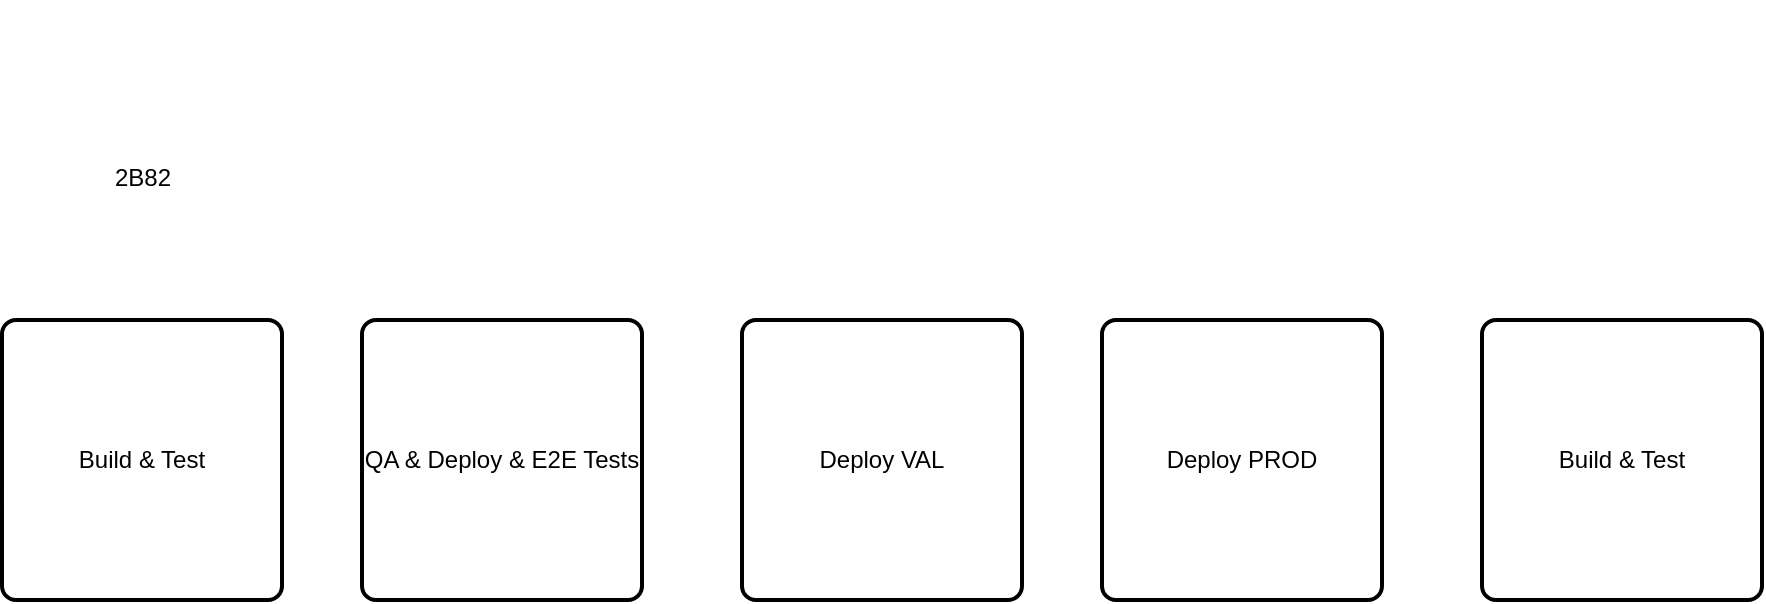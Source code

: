 <mxfile version="12.5.1" type="github">
  <diagram id="Ht1M8jgEwFfnCIfOTk4-" name="Page-1">
    <mxGraphModel dx="1025" dy="422" grid="1" gridSize="10" guides="1" tooltips="1" connect="1" arrows="1" fold="1" page="1" pageScale="1" pageWidth="1169" pageHeight="827" math="0" shadow="0">
      <root>
        <mxCell id="0"/>
        <mxCell id="1" parent="0"/>
        <mxCell id="kKz0rua2sB-xFrVkh7uT-1" value="Build &amp;amp; Test" style="rounded=1;whiteSpace=wrap;html=1;absoluteArcSize=1;arcSize=14;strokeWidth=2;" vertex="1" parent="1">
          <mxGeometry x="100" y="380" width="140" height="140" as="geometry"/>
        </mxCell>
        <mxCell id="kKz0rua2sB-xFrVkh7uT-2" value="QA &amp;amp; Deploy &amp;amp; E2E Tests" style="rounded=1;whiteSpace=wrap;html=1;absoluteArcSize=1;arcSize=14;strokeWidth=2;" vertex="1" parent="1">
          <mxGeometry x="280" y="380" width="140" height="140" as="geometry"/>
        </mxCell>
        <mxCell id="kKz0rua2sB-xFrVkh7uT-3" value="Deploy VAL" style="rounded=1;whiteSpace=wrap;html=1;absoluteArcSize=1;arcSize=14;strokeWidth=2;" vertex="1" parent="1">
          <mxGeometry x="470" y="380" width="140" height="140" as="geometry"/>
        </mxCell>
        <mxCell id="kKz0rua2sB-xFrVkh7uT-4" value="Deploy PROD" style="rounded=1;whiteSpace=wrap;html=1;absoluteArcSize=1;arcSize=14;strokeWidth=2;" vertex="1" parent="1">
          <mxGeometry x="650" y="380" width="140" height="140" as="geometry"/>
        </mxCell>
        <mxCell id="kKz0rua2sB-xFrVkh7uT-5" value="Build &amp;amp; Test" style="rounded=1;whiteSpace=wrap;html=1;absoluteArcSize=1;arcSize=14;strokeWidth=2;" vertex="1" parent="1">
          <mxGeometry x="840" y="380" width="140" height="140" as="geometry"/>
        </mxCell>
        <mxCell id="kKz0rua2sB-xFrVkh7uT-6" value="" style="shape=image;verticalLabelPosition=bottom;labelBackgroundColor=#ffffff;verticalAlign=top;aspect=fixed;imageAspect=0;image=https://www.jfrog.com/confluence/download/attachments/57477233/RTF4X?version=1&amp;modificationDate=1488889895000&amp;api=v2;" vertex="1" parent="1">
          <mxGeometry x="140" y="228.84" width="63" height="70.29" as="geometry"/>
        </mxCell>
        <mxCell id="kKz0rua2sB-xFrVkh7uT-7" value="2B82" style="text;html=1;align=center;verticalAlign=middle;resizable=0;points=[];autosize=1;" vertex="1" parent="1">
          <mxGeometry x="150" y="299.13" width="40" height="20" as="geometry"/>
        </mxCell>
        <mxCell id="kKz0rua2sB-xFrVkh7uT-8" value="" style="shape=image;verticalLabelPosition=bottom;labelBackgroundColor=#ffffff;verticalAlign=top;aspect=fixed;imageAspect=0;image=https://cdn3.iconfinder.com/data/icons/social-media-2169/24/social_media_social_media_logo_docker-128.png;" vertex="1" parent="1">
          <mxGeometry x="260" y="220" width="25.5" height="25.5" as="geometry"/>
        </mxCell>
      </root>
    </mxGraphModel>
  </diagram>
</mxfile>
